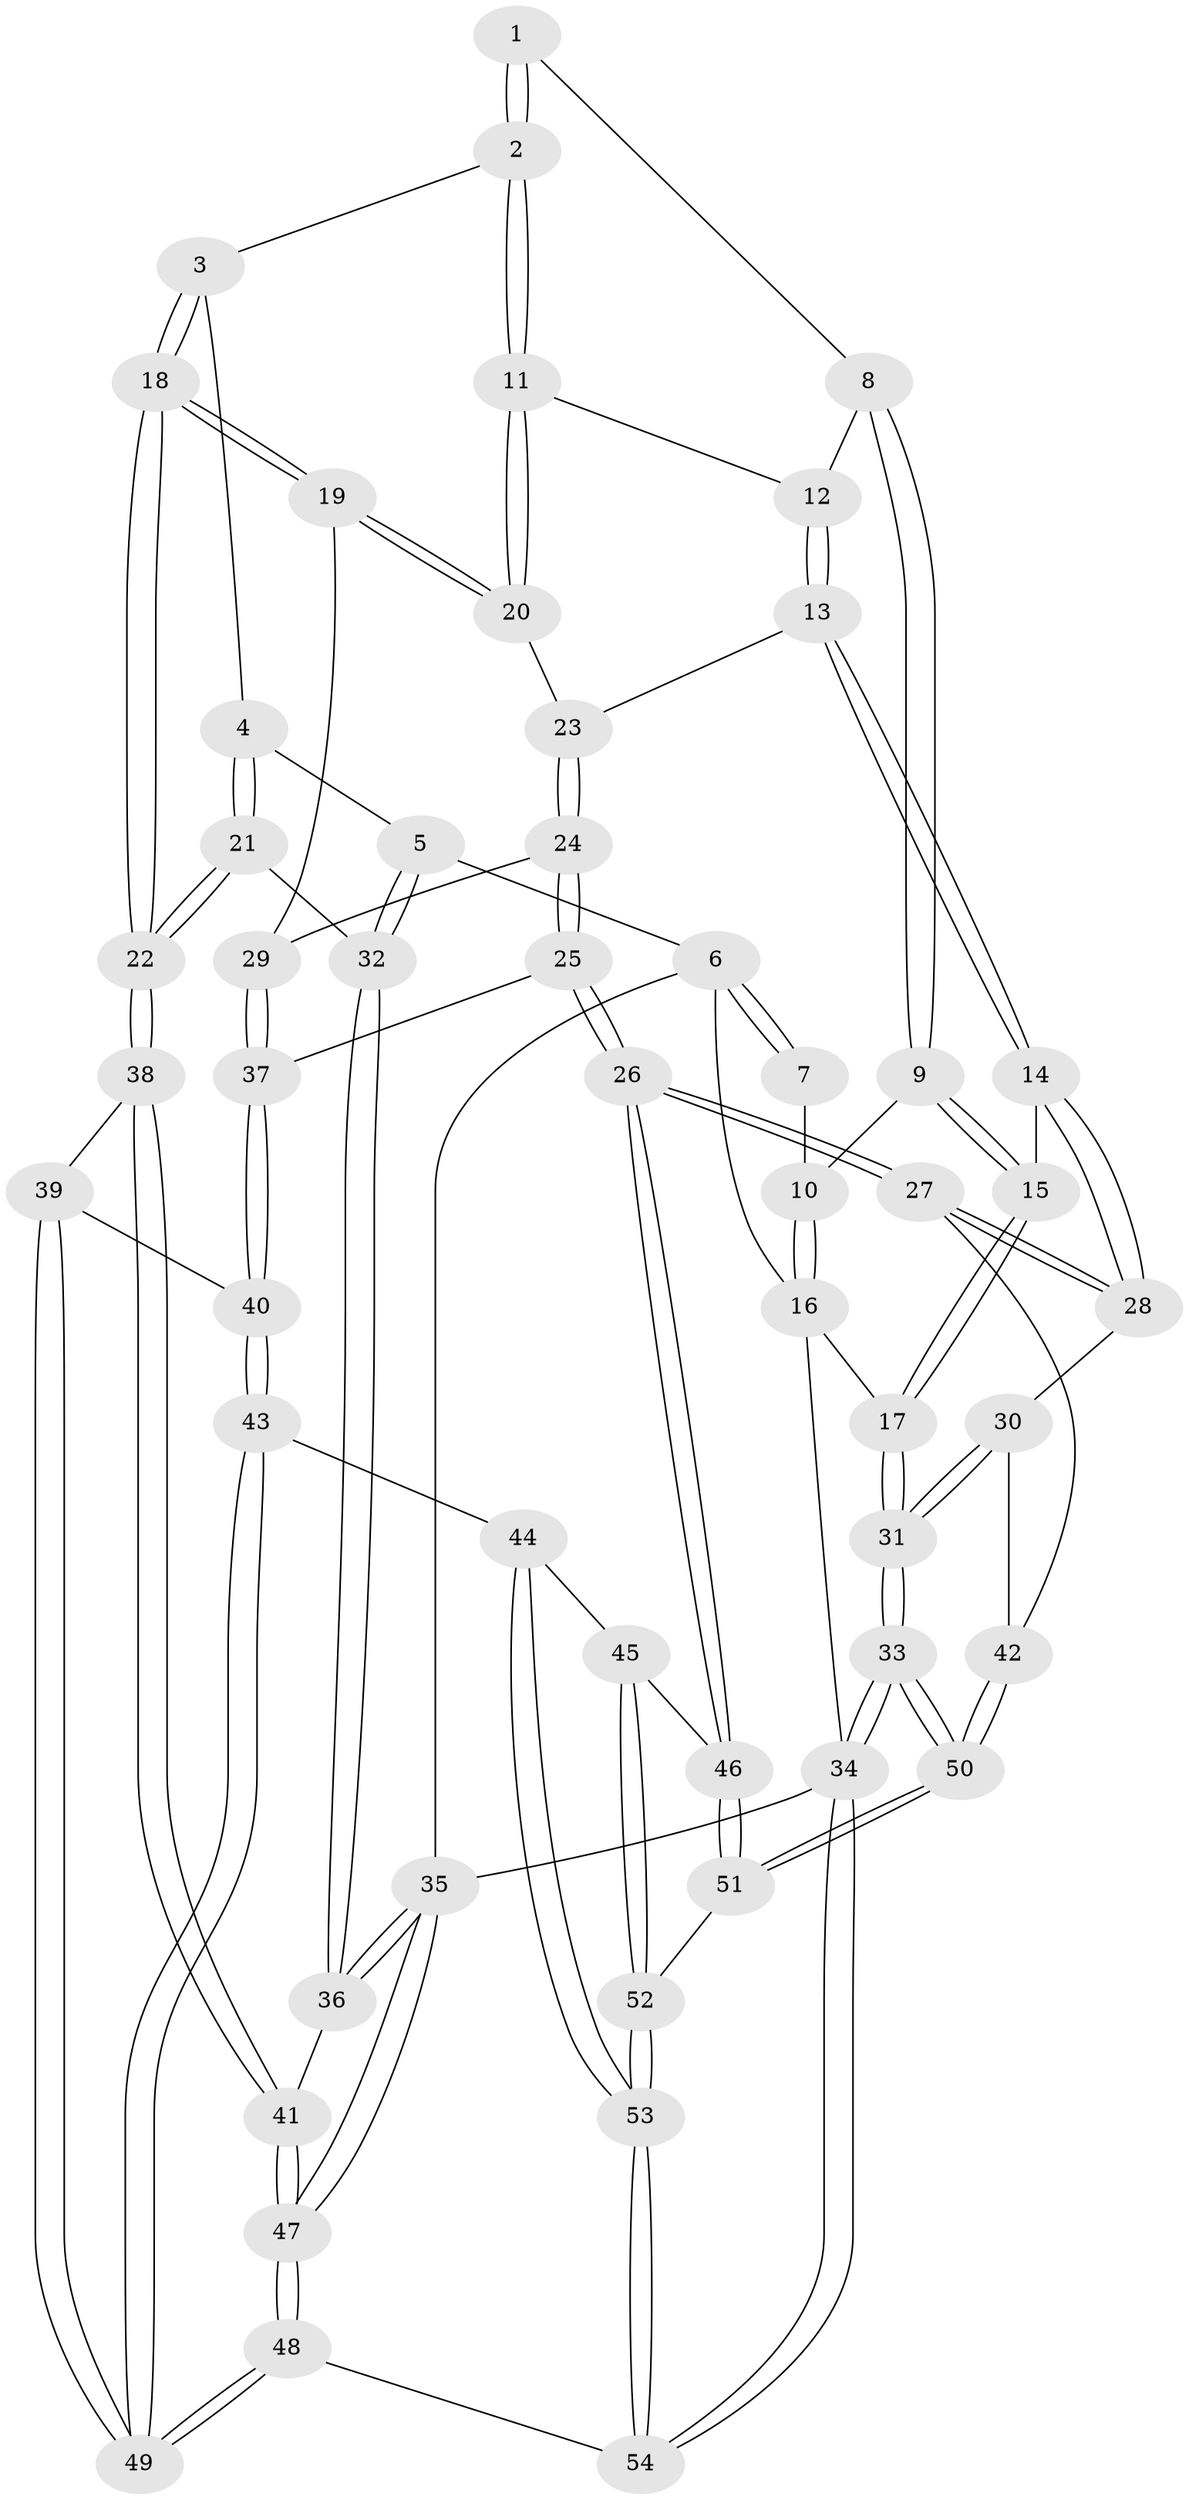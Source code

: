 // coarse degree distribution, {3: 0.36363636363636365, 4: 0.5, 2: 0.045454545454545456, 5: 0.09090909090909091}
// Generated by graph-tools (version 1.1) at 2025/38/03/04/25 23:38:35]
// undirected, 54 vertices, 132 edges
graph export_dot {
  node [color=gray90,style=filled];
  1 [pos="+0.5435127782987392+0"];
  2 [pos="+0.6657135764138398+0.1712809941823917"];
  3 [pos="+0.6995757268233477+0.17660638307864748"];
  4 [pos="+0.7771104550080661+0.15327012155784042"];
  5 [pos="+1+0"];
  6 [pos="+1+0"];
  7 [pos="+0.5398227206815394+0"];
  8 [pos="+0.3856424321018973+0.14514057550993703"];
  9 [pos="+0.14536633204173066+0.06590868882398984"];
  10 [pos="+0+0"];
  11 [pos="+0.556243718492524+0.25414596674153966"];
  12 [pos="+0.38812212195124773+0.14983242515800488"];
  13 [pos="+0.3630967247652484+0.3871617158532616"];
  14 [pos="+0.20335537785180155+0.37933818290932414"];
  15 [pos="+0.19791295787095206+0.3710343895773609"];
  16 [pos="+0+0"];
  17 [pos="+0+0.3443285060327245"];
  18 [pos="+0.7438928417718804+0.5374205680243165"];
  19 [pos="+0.7132868184400813+0.5313562479808858"];
  20 [pos="+0.5209208787488465+0.36144359542902127"];
  21 [pos="+0.8511860588748347+0.5011486441762731"];
  22 [pos="+0.7453058436741643+0.5382017248819174"];
  23 [pos="+0.387697759063745+0.3998300852962667"];
  24 [pos="+0.3892507608568923+0.41013406915853756"];
  25 [pos="+0.3941335490220407+0.6723141329206935"];
  26 [pos="+0.27445461086569317+0.7244696231631961"];
  27 [pos="+0.24083996235347327+0.7053460819304417"];
  28 [pos="+0.16442124409584216+0.4924460551982195"];
  29 [pos="+0.5738696679083509+0.5805549583828985"];
  30 [pos="+0+0.571969705906741"];
  31 [pos="+0+0.568284141318943"];
  32 [pos="+1+0.44084266290324875"];
  33 [pos="+0+1"];
  34 [pos="+0+1"];
  35 [pos="+1+1"];
  36 [pos="+1+0.5600387179932661"];
  37 [pos="+0.4049714407793436+0.6735659025936445"];
  38 [pos="+0.7470118618338757+0.6787551218636754"];
  39 [pos="+0.7033947087179999+0.7137490112402803"];
  40 [pos="+0.5566495940782851+0.8103228486846663"];
  41 [pos="+0.8357003012976264+0.8075130032916262"];
  42 [pos="+0.12707095235506602+0.7230279307700238"];
  43 [pos="+0.5573932695749337+0.8793989599619975"];
  44 [pos="+0.4316099564470068+0.9321373746025037"];
  45 [pos="+0.3200079077247841+0.8129554197382106"];
  46 [pos="+0.2749871153158798+0.7401979613102786"];
  47 [pos="+1+1"];
  48 [pos="+0.8940412480486631+1"];
  49 [pos="+0.6597520520570875+0.9946543063253748"];
  50 [pos="+0+1"];
  51 [pos="+0.19639257048116396+0.9077622826869877"];
  52 [pos="+0.3128954180845792+1"];
  53 [pos="+0.3728780096384806+1"];
  54 [pos="+0.37888271335562523+1"];
  1 -- 2;
  1 -- 2;
  1 -- 8;
  2 -- 3;
  2 -- 11;
  2 -- 11;
  3 -- 4;
  3 -- 18;
  3 -- 18;
  4 -- 5;
  4 -- 21;
  4 -- 21;
  5 -- 6;
  5 -- 32;
  5 -- 32;
  6 -- 7;
  6 -- 7;
  6 -- 16;
  6 -- 35;
  7 -- 10;
  8 -- 9;
  8 -- 9;
  8 -- 12;
  9 -- 10;
  9 -- 15;
  9 -- 15;
  10 -- 16;
  10 -- 16;
  11 -- 12;
  11 -- 20;
  11 -- 20;
  12 -- 13;
  12 -- 13;
  13 -- 14;
  13 -- 14;
  13 -- 23;
  14 -- 15;
  14 -- 28;
  14 -- 28;
  15 -- 17;
  15 -- 17;
  16 -- 17;
  16 -- 34;
  17 -- 31;
  17 -- 31;
  18 -- 19;
  18 -- 19;
  18 -- 22;
  18 -- 22;
  19 -- 20;
  19 -- 20;
  19 -- 29;
  20 -- 23;
  21 -- 22;
  21 -- 22;
  21 -- 32;
  22 -- 38;
  22 -- 38;
  23 -- 24;
  23 -- 24;
  24 -- 25;
  24 -- 25;
  24 -- 29;
  25 -- 26;
  25 -- 26;
  25 -- 37;
  26 -- 27;
  26 -- 27;
  26 -- 46;
  26 -- 46;
  27 -- 28;
  27 -- 28;
  27 -- 42;
  28 -- 30;
  29 -- 37;
  29 -- 37;
  30 -- 31;
  30 -- 31;
  30 -- 42;
  31 -- 33;
  31 -- 33;
  32 -- 36;
  32 -- 36;
  33 -- 34;
  33 -- 34;
  33 -- 50;
  33 -- 50;
  34 -- 54;
  34 -- 54;
  34 -- 35;
  35 -- 36;
  35 -- 36;
  35 -- 47;
  35 -- 47;
  36 -- 41;
  37 -- 40;
  37 -- 40;
  38 -- 39;
  38 -- 41;
  38 -- 41;
  39 -- 40;
  39 -- 49;
  39 -- 49;
  40 -- 43;
  40 -- 43;
  41 -- 47;
  41 -- 47;
  42 -- 50;
  42 -- 50;
  43 -- 44;
  43 -- 49;
  43 -- 49;
  44 -- 45;
  44 -- 53;
  44 -- 53;
  45 -- 46;
  45 -- 52;
  45 -- 52;
  46 -- 51;
  46 -- 51;
  47 -- 48;
  47 -- 48;
  48 -- 49;
  48 -- 49;
  48 -- 54;
  50 -- 51;
  50 -- 51;
  51 -- 52;
  52 -- 53;
  52 -- 53;
  53 -- 54;
  53 -- 54;
}
